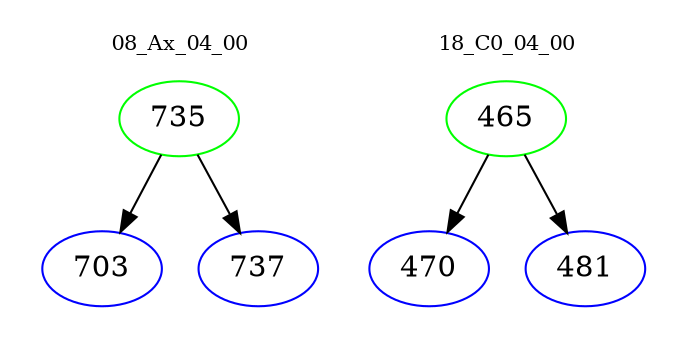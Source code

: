 digraph{
subgraph cluster_0 {
color = white
label = "08_Ax_04_00";
fontsize=10;
T0_735 [label="735", color="green"]
T0_735 -> T0_703 [color="black"]
T0_703 [label="703", color="blue"]
T0_735 -> T0_737 [color="black"]
T0_737 [label="737", color="blue"]
}
subgraph cluster_1 {
color = white
label = "18_C0_04_00";
fontsize=10;
T1_465 [label="465", color="green"]
T1_465 -> T1_470 [color="black"]
T1_470 [label="470", color="blue"]
T1_465 -> T1_481 [color="black"]
T1_481 [label="481", color="blue"]
}
}
